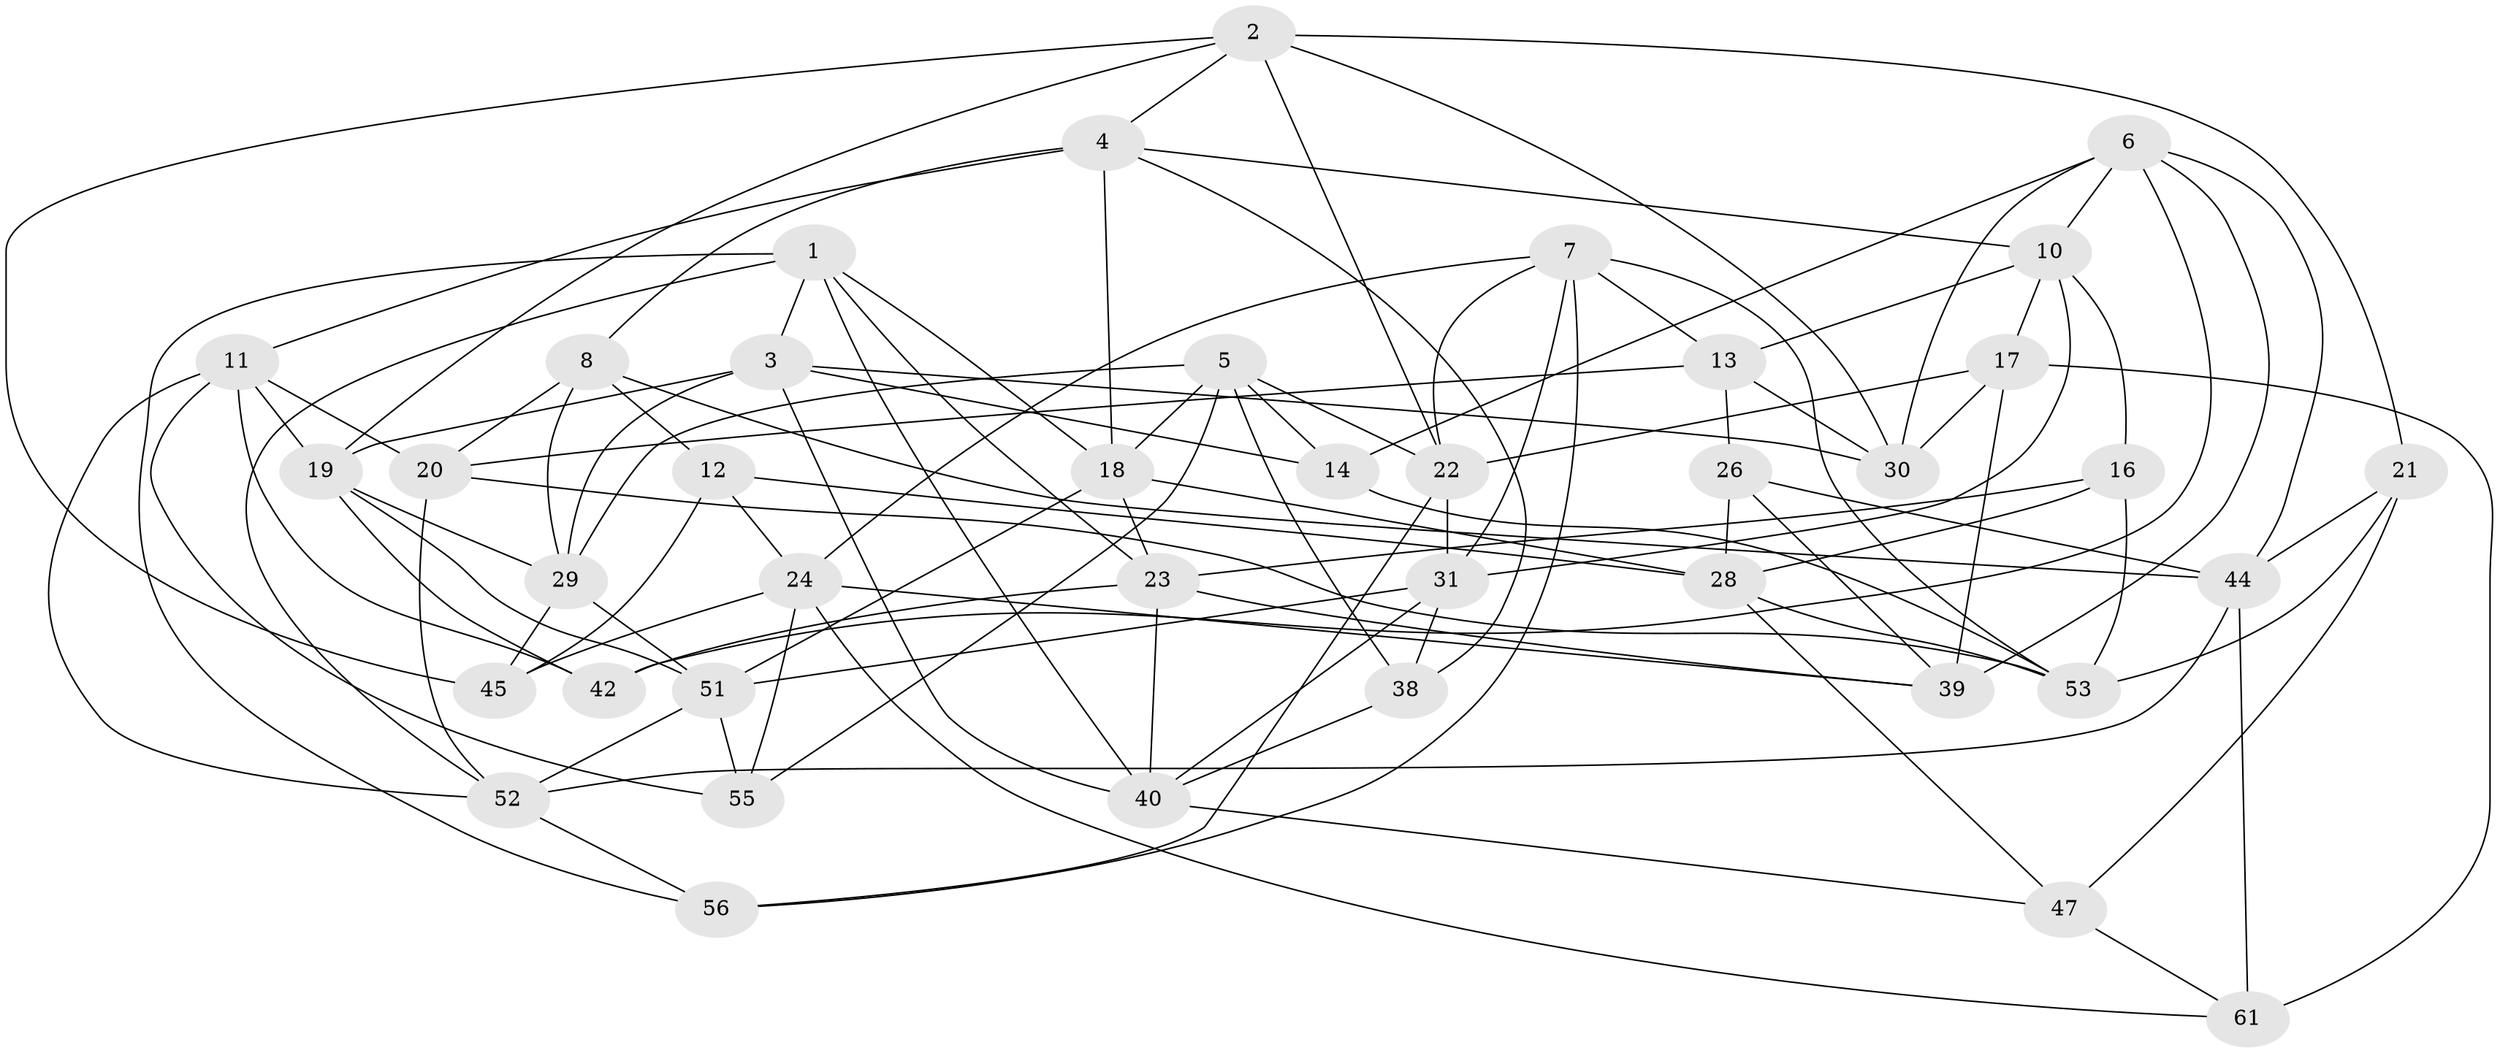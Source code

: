// Generated by graph-tools (version 1.1) at 2025/24/03/03/25 07:24:28]
// undirected, 40 vertices, 105 edges
graph export_dot {
graph [start="1"]
  node [color=gray90,style=filled];
  1 [super="+58"];
  2 [super="+15"];
  3 [super="+33"];
  4 [super="+46"];
  5 [super="+66"];
  6 [super="+54"];
  7 [super="+9"];
  8 [super="+65"];
  10 [super="+27"];
  11 [super="+50"];
  12;
  13 [super="+37"];
  14;
  16;
  17 [super="+41"];
  18 [super="+57"];
  19 [super="+32"];
  20 [super="+25"];
  21;
  22 [super="+48"];
  23 [super="+35"];
  24 [super="+49"];
  26;
  28 [super="+36"];
  29 [super="+68"];
  30 [super="+34"];
  31 [super="+67"];
  38;
  39 [super="+64"];
  40 [super="+43"];
  42;
  44 [super="+60"];
  45;
  47;
  51 [super="+63"];
  52 [super="+59"];
  53 [super="+62"];
  55;
  56;
  61;
  1 -- 18;
  1 -- 40;
  1 -- 23;
  1 -- 56;
  1 -- 3;
  1 -- 52;
  2 -- 21;
  2 -- 4;
  2 -- 45;
  2 -- 19;
  2 -- 30;
  2 -- 22;
  3 -- 30;
  3 -- 40;
  3 -- 19;
  3 -- 29;
  3 -- 14;
  4 -- 10;
  4 -- 18;
  4 -- 8;
  4 -- 11;
  4 -- 38;
  5 -- 14;
  5 -- 38;
  5 -- 18;
  5 -- 29;
  5 -- 55;
  5 -- 22;
  6 -- 10;
  6 -- 42;
  6 -- 30;
  6 -- 44;
  6 -- 39;
  6 -- 14;
  7 -- 56;
  7 -- 31;
  7 -- 13;
  7 -- 53;
  7 -- 22;
  7 -- 24;
  8 -- 44;
  8 -- 20 [weight=2];
  8 -- 12;
  8 -- 29;
  10 -- 31;
  10 -- 16;
  10 -- 17;
  10 -- 13;
  11 -- 42;
  11 -- 52;
  11 -- 19;
  11 -- 20;
  11 -- 55;
  12 -- 24;
  12 -- 45;
  12 -- 28;
  13 -- 26;
  13 -- 30 [weight=2];
  13 -- 20;
  14 -- 53;
  16 -- 23;
  16 -- 28;
  16 -- 53;
  17 -- 39 [weight=2];
  17 -- 61;
  17 -- 30;
  17 -- 22;
  18 -- 51;
  18 -- 23;
  18 -- 28;
  19 -- 42;
  19 -- 51;
  19 -- 29;
  20 -- 52;
  20 -- 53;
  21 -- 47;
  21 -- 53;
  21 -- 44;
  22 -- 31;
  22 -- 56;
  23 -- 42;
  23 -- 39;
  23 -- 40;
  24 -- 61;
  24 -- 39;
  24 -- 55;
  24 -- 45;
  26 -- 44;
  26 -- 39;
  26 -- 28;
  28 -- 53;
  28 -- 47;
  29 -- 45;
  29 -- 51;
  31 -- 40;
  31 -- 51;
  31 -- 38;
  38 -- 40;
  40 -- 47;
  44 -- 61;
  44 -- 52;
  47 -- 61;
  51 -- 55;
  51 -- 52;
  52 -- 56;
}
